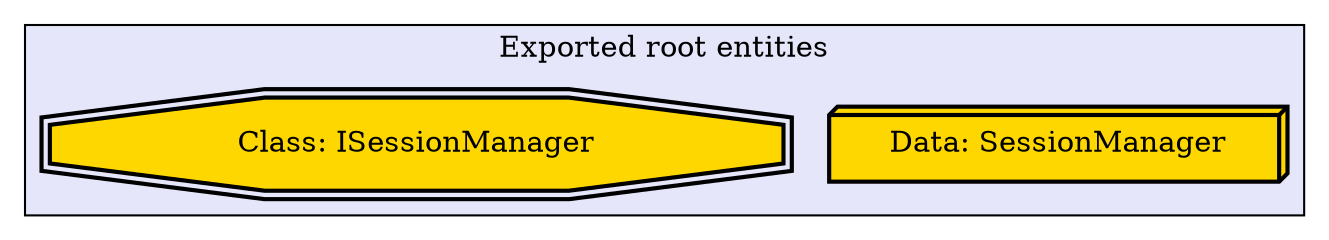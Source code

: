 digraph "Levels within Snap.Snaplet.Session.SessionManager" {
    node [margin="0.4,0.1"
         ,style=filled];
    subgraph cluster_0 {
        graph [label="Exported root entities"
              ,style=filled
              ,fillcolor=lavender];
        1 [label="Data: SessionManager"
          ,shape=box3d
          ,fillcolor=gold
          ,style="filled,bold"];
        2 [label="Class: ISessionManager"
          ,shape=doubleoctagon
          ,fillcolor=gold
          ,style="filled,bold"];
    }
}

